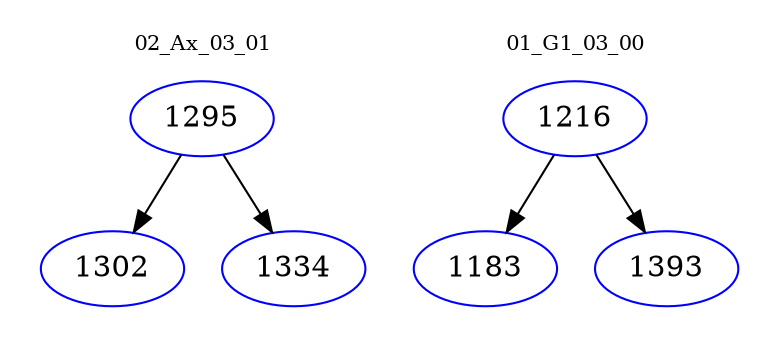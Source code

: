 digraph{
subgraph cluster_0 {
color = white
label = "02_Ax_03_01";
fontsize=10;
T0_1295 [label="1295", color="blue"]
T0_1295 -> T0_1302 [color="black"]
T0_1302 [label="1302", color="blue"]
T0_1295 -> T0_1334 [color="black"]
T0_1334 [label="1334", color="blue"]
}
subgraph cluster_1 {
color = white
label = "01_G1_03_00";
fontsize=10;
T1_1216 [label="1216", color="blue"]
T1_1216 -> T1_1183 [color="black"]
T1_1183 [label="1183", color="blue"]
T1_1216 -> T1_1393 [color="black"]
T1_1393 [label="1393", color="blue"]
}
}
